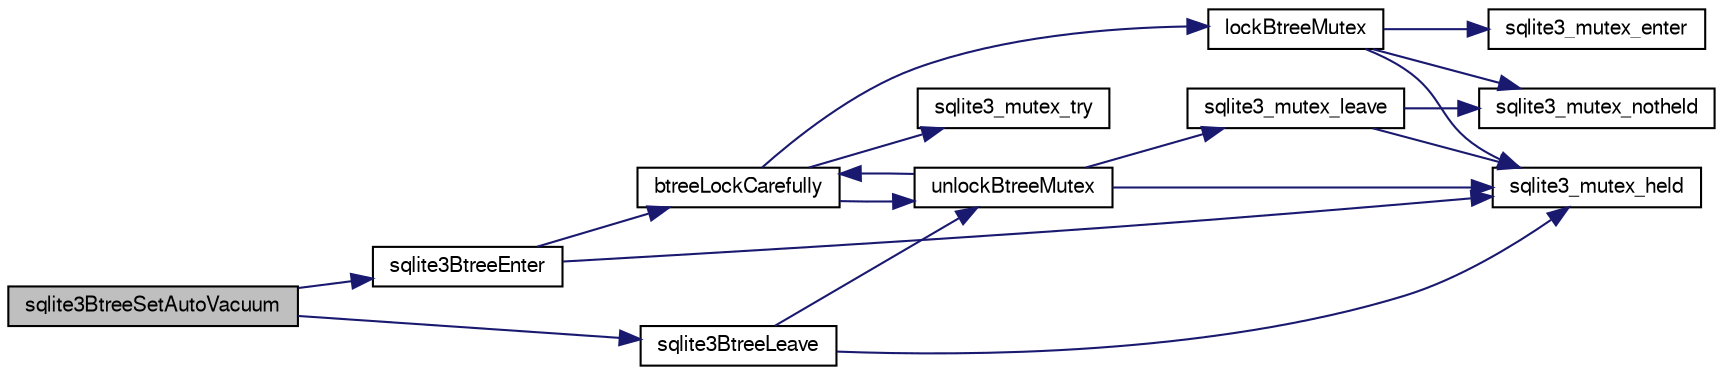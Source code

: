 digraph "sqlite3BtreeSetAutoVacuum"
{
  edge [fontname="FreeSans",fontsize="10",labelfontname="FreeSans",labelfontsize="10"];
  node [fontname="FreeSans",fontsize="10",shape=record];
  rankdir="LR";
  Node465446 [label="sqlite3BtreeSetAutoVacuum",height=0.2,width=0.4,color="black", fillcolor="grey75", style="filled", fontcolor="black"];
  Node465446 -> Node465447 [color="midnightblue",fontsize="10",style="solid",fontname="FreeSans"];
  Node465447 [label="sqlite3BtreeEnter",height=0.2,width=0.4,color="black", fillcolor="white", style="filled",URL="$sqlite3_8c.html#afa05d700ca373993fe6b0525b867feff"];
  Node465447 -> Node465448 [color="midnightblue",fontsize="10",style="solid",fontname="FreeSans"];
  Node465448 [label="sqlite3_mutex_held",height=0.2,width=0.4,color="black", fillcolor="white", style="filled",URL="$sqlite3_8c.html#acf77da68932b6bc163c5e68547ecc3e7"];
  Node465447 -> Node465449 [color="midnightblue",fontsize="10",style="solid",fontname="FreeSans"];
  Node465449 [label="btreeLockCarefully",height=0.2,width=0.4,color="black", fillcolor="white", style="filled",URL="$sqlite3_8c.html#a796746b1c1e4d6926960636bd74c79d7"];
  Node465449 -> Node465450 [color="midnightblue",fontsize="10",style="solid",fontname="FreeSans"];
  Node465450 [label="sqlite3_mutex_try",height=0.2,width=0.4,color="black", fillcolor="white", style="filled",URL="$sqlite3_8c.html#a196f84b09bdfda96ae5ae23189be1ec8"];
  Node465449 -> Node465451 [color="midnightblue",fontsize="10",style="solid",fontname="FreeSans"];
  Node465451 [label="unlockBtreeMutex",height=0.2,width=0.4,color="black", fillcolor="white", style="filled",URL="$sqlite3_8c.html#a29bc7d1c753dfa2af9fb296b7dc19a4a"];
  Node465451 -> Node465448 [color="midnightblue",fontsize="10",style="solid",fontname="FreeSans"];
  Node465451 -> Node465452 [color="midnightblue",fontsize="10",style="solid",fontname="FreeSans"];
  Node465452 [label="sqlite3_mutex_leave",height=0.2,width=0.4,color="black", fillcolor="white", style="filled",URL="$sqlite3_8c.html#a5838d235601dbd3c1fa993555c6bcc93"];
  Node465452 -> Node465448 [color="midnightblue",fontsize="10",style="solid",fontname="FreeSans"];
  Node465452 -> Node465453 [color="midnightblue",fontsize="10",style="solid",fontname="FreeSans"];
  Node465453 [label="sqlite3_mutex_notheld",height=0.2,width=0.4,color="black", fillcolor="white", style="filled",URL="$sqlite3_8c.html#a83967c837c1c000d3b5adcfaa688f5dc"];
  Node465451 -> Node465449 [color="midnightblue",fontsize="10",style="solid",fontname="FreeSans"];
  Node465449 -> Node465454 [color="midnightblue",fontsize="10",style="solid",fontname="FreeSans"];
  Node465454 [label="lockBtreeMutex",height=0.2,width=0.4,color="black", fillcolor="white", style="filled",URL="$sqlite3_8c.html#ab1714bc62ac8a451c7b17bc53053ca53"];
  Node465454 -> Node465453 [color="midnightblue",fontsize="10",style="solid",fontname="FreeSans"];
  Node465454 -> Node465448 [color="midnightblue",fontsize="10",style="solid",fontname="FreeSans"];
  Node465454 -> Node465455 [color="midnightblue",fontsize="10",style="solid",fontname="FreeSans"];
  Node465455 [label="sqlite3_mutex_enter",height=0.2,width=0.4,color="black", fillcolor="white", style="filled",URL="$sqlite3_8c.html#a1c12cde690bd89f104de5cbad12a6bf5"];
  Node465446 -> Node465456 [color="midnightblue",fontsize="10",style="solid",fontname="FreeSans"];
  Node465456 [label="sqlite3BtreeLeave",height=0.2,width=0.4,color="black", fillcolor="white", style="filled",URL="$sqlite3_8c.html#a460e4f89d1aeef4b4d334cfe8165da89"];
  Node465456 -> Node465451 [color="midnightblue",fontsize="10",style="solid",fontname="FreeSans"];
  Node465456 -> Node465448 [color="midnightblue",fontsize="10",style="solid",fontname="FreeSans"];
}
